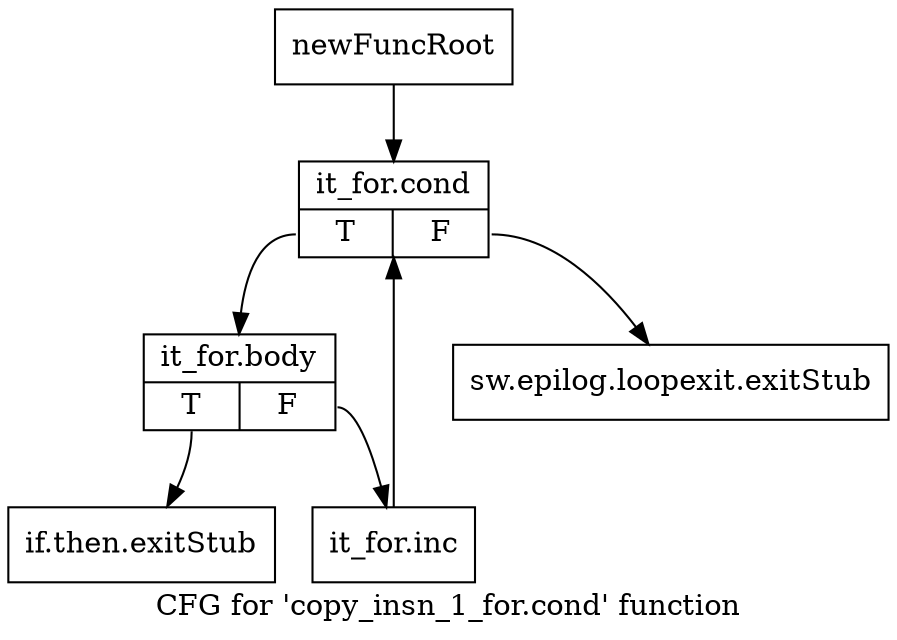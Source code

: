 digraph "CFG for 'copy_insn_1_for.cond' function" {
	label="CFG for 'copy_insn_1_for.cond' function";

	Node0xac84700 [shape=record,label="{newFuncRoot}"];
	Node0xac84700 -> Node0xac847f0;
	Node0xac84750 [shape=record,label="{sw.epilog.loopexit.exitStub}"];
	Node0xac847a0 [shape=record,label="{if.then.exitStub}"];
	Node0xac847f0 [shape=record,label="{it_for.cond|{<s0>T|<s1>F}}"];
	Node0xac847f0:s0 -> Node0xac84840;
	Node0xac847f0:s1 -> Node0xac84750;
	Node0xac84840 [shape=record,label="{it_for.body|{<s0>T|<s1>F}}"];
	Node0xac84840:s0 -> Node0xac847a0;
	Node0xac84840:s1 -> Node0xac84890;
	Node0xac84890 [shape=record,label="{it_for.inc}"];
	Node0xac84890 -> Node0xac847f0;
}
